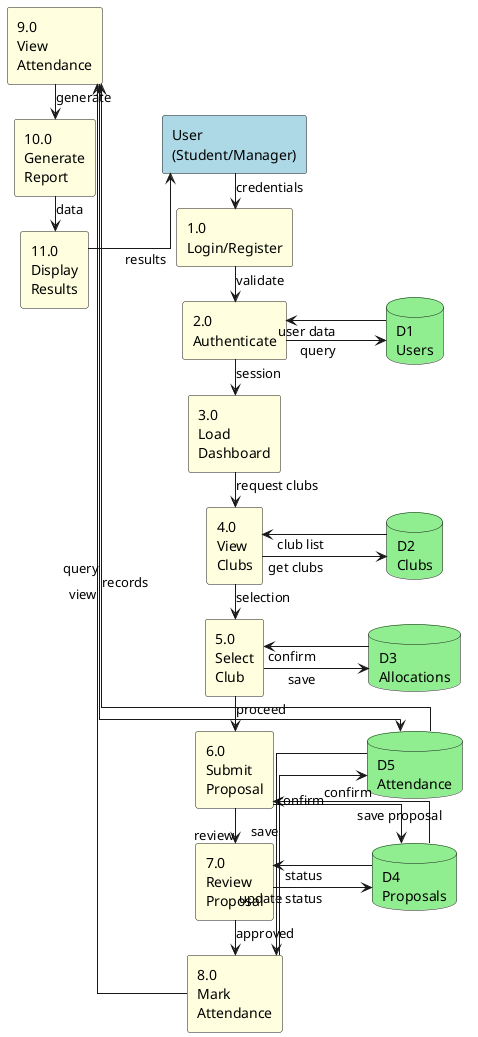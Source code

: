 @startuml Club Management System Data Flow Diagram

left to right direction
skinparam linetype ortho

' External Entity
rectangle "User\n(Student/Manager)" as User #lightblue

' Authentication Flow
rectangle "1.0\nLogin/Register" as Login #lightyellow
database "D1\nUsers" as UserDB #lightgreen
rectangle "2.0\nAuthenticate" as Auth #lightyellow

' Dashboard Flow
rectangle "3.0\nLoad\nDashboard" as Dashboard #lightyellow

' Club Selection Flow
rectangle "4.0\nView\nClubs" as ViewClubs #lightyellow
database "D2\nClubs" as ClubDB #lightgreen
rectangle "5.0\nSelect\nClub" as SelectClub #lightyellow
database "D3\nAllocations" as AllocDB #lightgreen

' Proposal Flow
rectangle "6.0\nSubmit\nProposal" as SubmitProposal #lightyellow
database "D4\nProposals" as ProposalDB #lightgreen
rectangle "7.0\nReview\nProposal" as ReviewProposal #lightyellow

' Attendance Flow
rectangle "8.0\nMark\nAttendance" as MarkAtt #lightyellow
database "D5\nAttendance" as AttDB #lightgreen
rectangle "9.0\nView\nAttendance" as ViewAtt #lightyellow

' Reporting Flow
rectangle "10.0\nGenerate\nReport" as Report #lightyellow
rectangle "11.0\nDisplay\nResults" as Display #lightyellow

' Flow connections
User -right-> Login : credentials
Login -right-> Auth : validate
Auth -down-> UserDB : query
UserDB -up-> Auth : user data
Auth -right-> Dashboard : session
Dashboard -right-> ViewClubs : request clubs
ViewClubs -down-> ClubDB : get clubs
ClubDB -up-> ViewClubs : club list
ViewClubs -right-> SelectClub : selection
SelectClub -down-> AllocDB : save
AllocDB -up-> SelectClub : confirm
SelectClub -right-> SubmitProposal : proceed
SubmitProposal -down-> ProposalDB : save proposal
ProposalDB -up-> SubmitProposal : confirm
SubmitProposal -right-> ReviewProposal : review
ReviewProposal -down-> ProposalDB : update status
ProposalDB -up-> ReviewProposal : status
ReviewProposal -right-> MarkAtt : approved
MarkAtt -down-> AttDB : save
AttDB -up-> MarkAtt : confirm
MarkAtt -right-> ViewAtt : view
ViewAtt -down-> AttDB : query
AttDB -up-> ViewAtt : records
ViewAtt -right-> Report : generate
Report -right-> Display : data
Display -down-> User : results

@enduml
